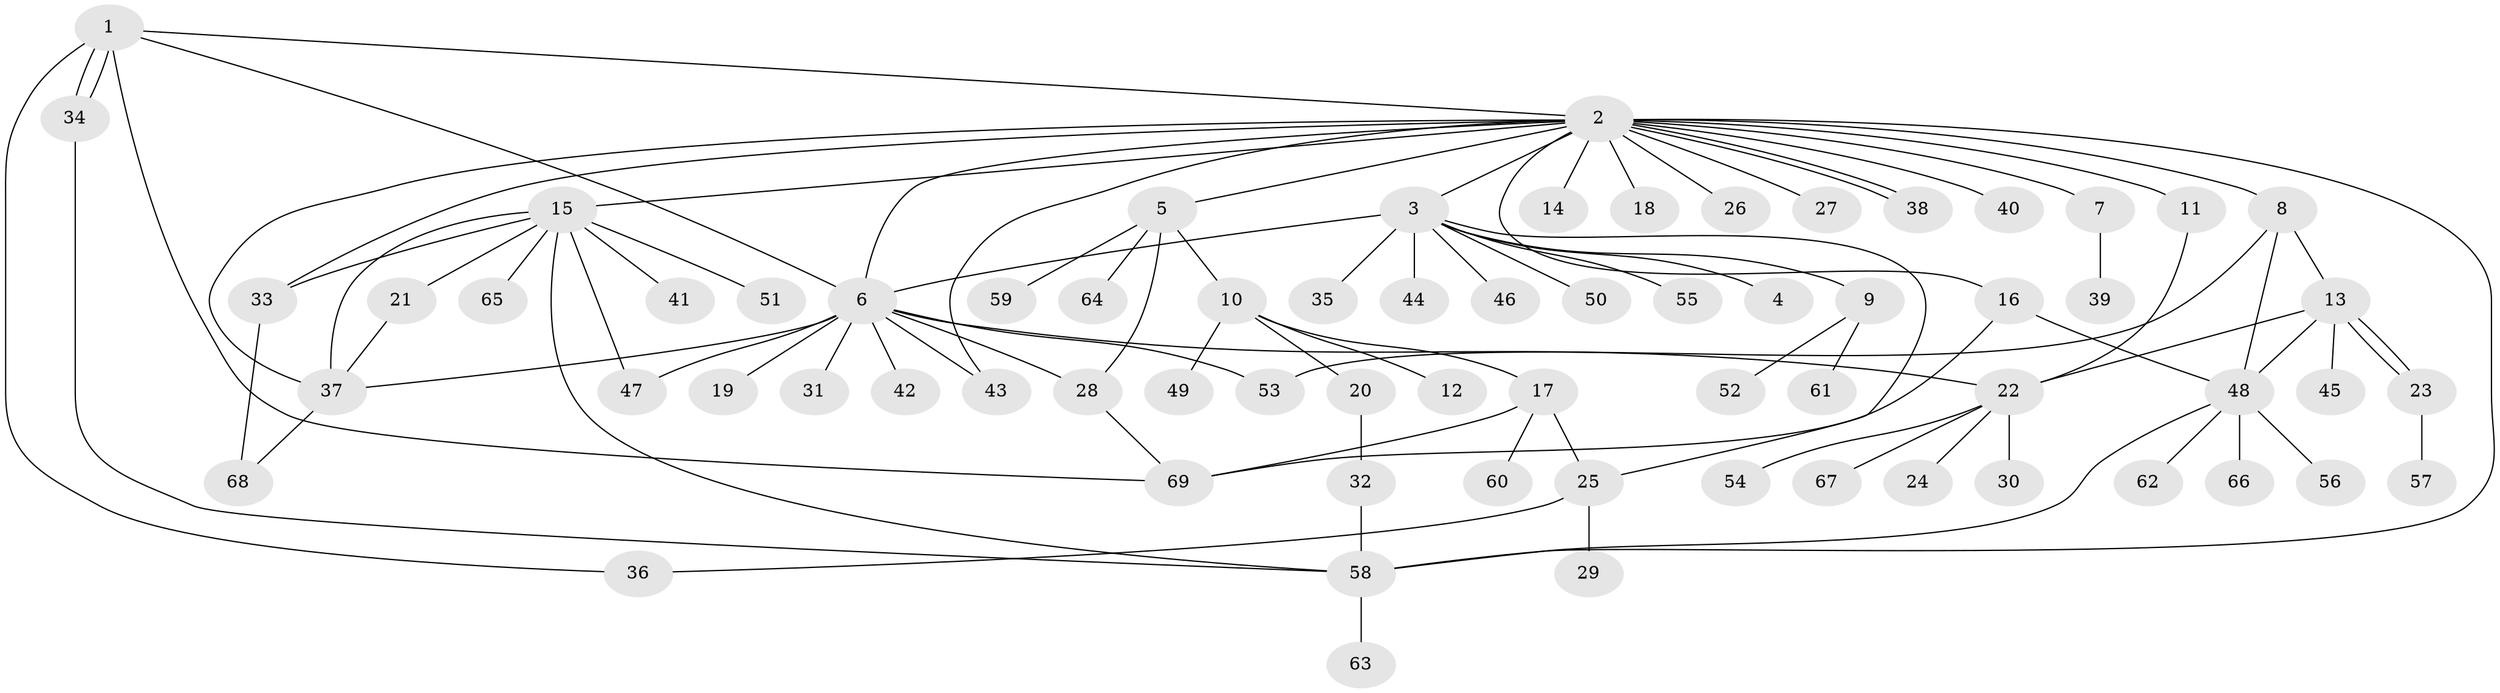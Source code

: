 // coarse degree distribution, {17: 0.024390243902439025, 10: 0.024390243902439025, 1: 0.5853658536585366, 3: 0.0975609756097561, 11: 0.024390243902439025, 2: 0.0975609756097561, 4: 0.04878048780487805, 6: 0.04878048780487805, 7: 0.04878048780487805}
// Generated by graph-tools (version 1.1) at 2025/18/03/04/25 18:18:09]
// undirected, 69 vertices, 95 edges
graph export_dot {
graph [start="1"]
  node [color=gray90,style=filled];
  1;
  2;
  3;
  4;
  5;
  6;
  7;
  8;
  9;
  10;
  11;
  12;
  13;
  14;
  15;
  16;
  17;
  18;
  19;
  20;
  21;
  22;
  23;
  24;
  25;
  26;
  27;
  28;
  29;
  30;
  31;
  32;
  33;
  34;
  35;
  36;
  37;
  38;
  39;
  40;
  41;
  42;
  43;
  44;
  45;
  46;
  47;
  48;
  49;
  50;
  51;
  52;
  53;
  54;
  55;
  56;
  57;
  58;
  59;
  60;
  61;
  62;
  63;
  64;
  65;
  66;
  67;
  68;
  69;
  1 -- 2;
  1 -- 6;
  1 -- 34;
  1 -- 34;
  1 -- 36;
  1 -- 69;
  2 -- 3;
  2 -- 5;
  2 -- 6;
  2 -- 7;
  2 -- 8;
  2 -- 11;
  2 -- 14;
  2 -- 15;
  2 -- 16;
  2 -- 18;
  2 -- 26;
  2 -- 27;
  2 -- 33;
  2 -- 37;
  2 -- 38;
  2 -- 38;
  2 -- 40;
  2 -- 43;
  2 -- 58;
  3 -- 4;
  3 -- 6;
  3 -- 9;
  3 -- 25;
  3 -- 35;
  3 -- 44;
  3 -- 46;
  3 -- 50;
  3 -- 55;
  5 -- 10;
  5 -- 28;
  5 -- 59;
  5 -- 64;
  6 -- 19;
  6 -- 22;
  6 -- 28;
  6 -- 31;
  6 -- 37;
  6 -- 42;
  6 -- 43;
  6 -- 47;
  6 -- 53;
  7 -- 39;
  8 -- 13;
  8 -- 48;
  8 -- 53;
  9 -- 52;
  9 -- 61;
  10 -- 12;
  10 -- 17;
  10 -- 20;
  10 -- 49;
  11 -- 22;
  13 -- 22;
  13 -- 23;
  13 -- 23;
  13 -- 45;
  13 -- 48;
  15 -- 21;
  15 -- 33;
  15 -- 37;
  15 -- 41;
  15 -- 47;
  15 -- 51;
  15 -- 58;
  15 -- 65;
  16 -- 48;
  16 -- 69;
  17 -- 25;
  17 -- 60;
  17 -- 69;
  20 -- 32;
  21 -- 37;
  22 -- 24;
  22 -- 30;
  22 -- 54;
  22 -- 67;
  23 -- 57;
  25 -- 29;
  25 -- 36;
  28 -- 69;
  32 -- 58;
  33 -- 68;
  34 -- 58;
  37 -- 68;
  48 -- 56;
  48 -- 58;
  48 -- 62;
  48 -- 66;
  58 -- 63;
}
